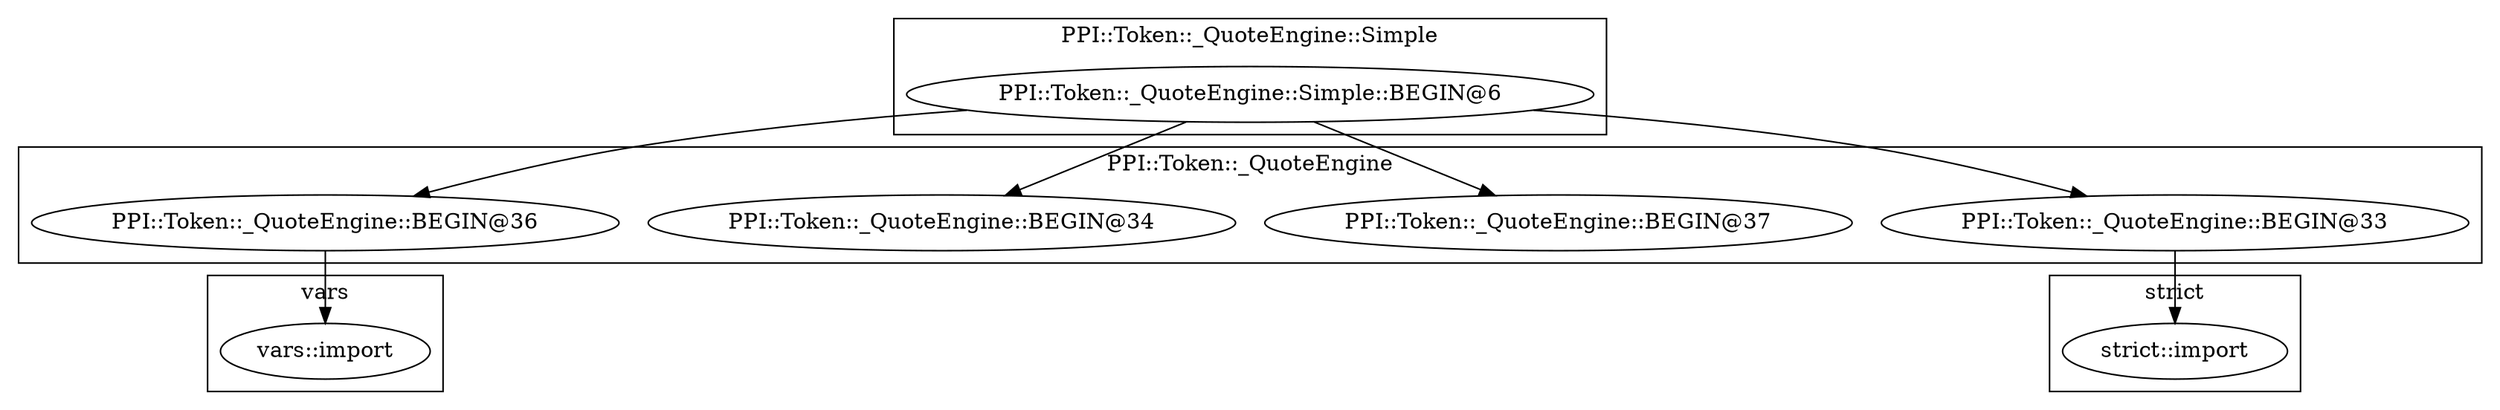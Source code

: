 digraph {
graph [overlap=false]
subgraph cluster_PPI_Token__QuoteEngine {
	label="PPI::Token::_QuoteEngine";
	"PPI::Token::_QuoteEngine::BEGIN@36";
	"PPI::Token::_QuoteEngine::BEGIN@37";
	"PPI::Token::_QuoteEngine::BEGIN@34";
	"PPI::Token::_QuoteEngine::BEGIN@33";
}
subgraph cluster_PPI_Token__QuoteEngine_Simple {
	label="PPI::Token::_QuoteEngine::Simple";
	"PPI::Token::_QuoteEngine::Simple::BEGIN@6";
}
subgraph cluster_vars {
	label="vars";
	"vars::import";
}
subgraph cluster_strict {
	label="strict";
	"strict::import";
}
"PPI::Token::_QuoteEngine::Simple::BEGIN@6" -> "PPI::Token::_QuoteEngine::BEGIN@33";
"PPI::Token::_QuoteEngine::Simple::BEGIN@6" -> "PPI::Token::_QuoteEngine::BEGIN@37";
"PPI::Token::_QuoteEngine::BEGIN@33" -> "strict::import";
"PPI::Token::_QuoteEngine::BEGIN@36" -> "vars::import";
"PPI::Token::_QuoteEngine::Simple::BEGIN@6" -> "PPI::Token::_QuoteEngine::BEGIN@34";
"PPI::Token::_QuoteEngine::Simple::BEGIN@6" -> "PPI::Token::_QuoteEngine::BEGIN@36";
}

